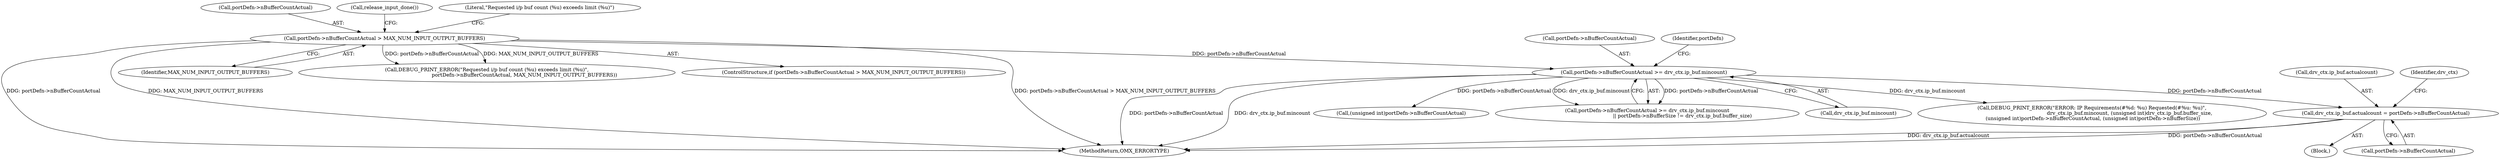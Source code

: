 digraph "0_Android_46e305be6e670a5a0041b0b4861122a0f1aabefa_2@pointer" {
"1001298" [label="(Call,drv_ctx.ip_buf.actualcount = portDefn->nBufferCountActual)"];
"1001269" [label="(Call,portDefn->nBufferCountActual >= drv_ctx.ip_buf.mincount)"];
"1001241" [label="(Call,portDefn->nBufferCountActual > MAX_NUM_INPUT_OUTPUT_BUFFERS)"];
"1001287" [label="(Block,)"];
"1001241" [label="(Call,portDefn->nBufferCountActual > MAX_NUM_INPUT_OUTPUT_BUFFERS)"];
"1001242" [label="(Call,portDefn->nBufferCountActual)"];
"1001298" [label="(Call,drv_ctx.ip_buf.actualcount = portDefn->nBufferCountActual)"];
"1001270" [label="(Call,portDefn->nBufferCountActual)"];
"1001273" [label="(Call,drv_ctx.ip_buf.mincount)"];
"1001269" [label="(Call,portDefn->nBufferCountActual >= drv_ctx.ip_buf.mincount)"];
"1001299" [label="(Call,drv_ctx.ip_buf.actualcount)"];
"1001338" [label="(Call,DEBUG_PRINT_ERROR(\"ERROR: IP Requirements(#%d: %u) Requested(#%u: %u)\",\n                                               drv_ctx.ip_buf.mincount, (unsigned int)drv_ctx.ip_buf.buffer_size,\n (unsigned int)portDefn->nBufferCountActual, (unsigned int)portDefn->nBufferSize))"];
"1001304" [label="(Call,portDefn->nBufferCountActual)"];
"1001268" [label="(Call,portDefn->nBufferCountActual >= drv_ctx.ip_buf.mincount\n                                            || portDefn->nBufferSize != drv_ctx.ip_buf.buffer_size)"];
"1001259" [label="(Call,release_input_done())"];
"1003158" [label="(MethodReturn,OMX_ERRORTYPE)"];
"1001280" [label="(Identifier,portDefn)"];
"1001245" [label="(Identifier,MAX_NUM_INPUT_OUTPUT_BUFFERS)"];
"1001248" [label="(Literal,\"Requested i/p buf count (%u) exceeds limit (%u)\")"];
"1001247" [label="(Call,DEBUG_PRINT_ERROR(\"Requested i/p buf count (%u) exceeds limit (%u)\",\n                                               portDefn->nBufferCountActual, MAX_NUM_INPUT_OUTPUT_BUFFERS))"];
"1001352" [label="(Call,(unsigned int)portDefn->nBufferCountActual)"];
"1001240" [label="(ControlStructure,if (portDefn->nBufferCountActual > MAX_NUM_INPUT_OUTPUT_BUFFERS))"];
"1001310" [label="(Identifier,drv_ctx)"];
"1001298" -> "1001287"  [label="AST: "];
"1001298" -> "1001304"  [label="CFG: "];
"1001299" -> "1001298"  [label="AST: "];
"1001304" -> "1001298"  [label="AST: "];
"1001310" -> "1001298"  [label="CFG: "];
"1001298" -> "1003158"  [label="DDG: drv_ctx.ip_buf.actualcount"];
"1001298" -> "1003158"  [label="DDG: portDefn->nBufferCountActual"];
"1001269" -> "1001298"  [label="DDG: portDefn->nBufferCountActual"];
"1001269" -> "1001268"  [label="AST: "];
"1001269" -> "1001273"  [label="CFG: "];
"1001270" -> "1001269"  [label="AST: "];
"1001273" -> "1001269"  [label="AST: "];
"1001280" -> "1001269"  [label="CFG: "];
"1001268" -> "1001269"  [label="CFG: "];
"1001269" -> "1003158"  [label="DDG: portDefn->nBufferCountActual"];
"1001269" -> "1003158"  [label="DDG: drv_ctx.ip_buf.mincount"];
"1001269" -> "1001268"  [label="DDG: portDefn->nBufferCountActual"];
"1001269" -> "1001268"  [label="DDG: drv_ctx.ip_buf.mincount"];
"1001241" -> "1001269"  [label="DDG: portDefn->nBufferCountActual"];
"1001269" -> "1001338"  [label="DDG: drv_ctx.ip_buf.mincount"];
"1001269" -> "1001352"  [label="DDG: portDefn->nBufferCountActual"];
"1001241" -> "1001240"  [label="AST: "];
"1001241" -> "1001245"  [label="CFG: "];
"1001242" -> "1001241"  [label="AST: "];
"1001245" -> "1001241"  [label="AST: "];
"1001248" -> "1001241"  [label="CFG: "];
"1001259" -> "1001241"  [label="CFG: "];
"1001241" -> "1003158"  [label="DDG: portDefn->nBufferCountActual > MAX_NUM_INPUT_OUTPUT_BUFFERS"];
"1001241" -> "1003158"  [label="DDG: portDefn->nBufferCountActual"];
"1001241" -> "1003158"  [label="DDG: MAX_NUM_INPUT_OUTPUT_BUFFERS"];
"1001241" -> "1001247"  [label="DDG: portDefn->nBufferCountActual"];
"1001241" -> "1001247"  [label="DDG: MAX_NUM_INPUT_OUTPUT_BUFFERS"];
}
